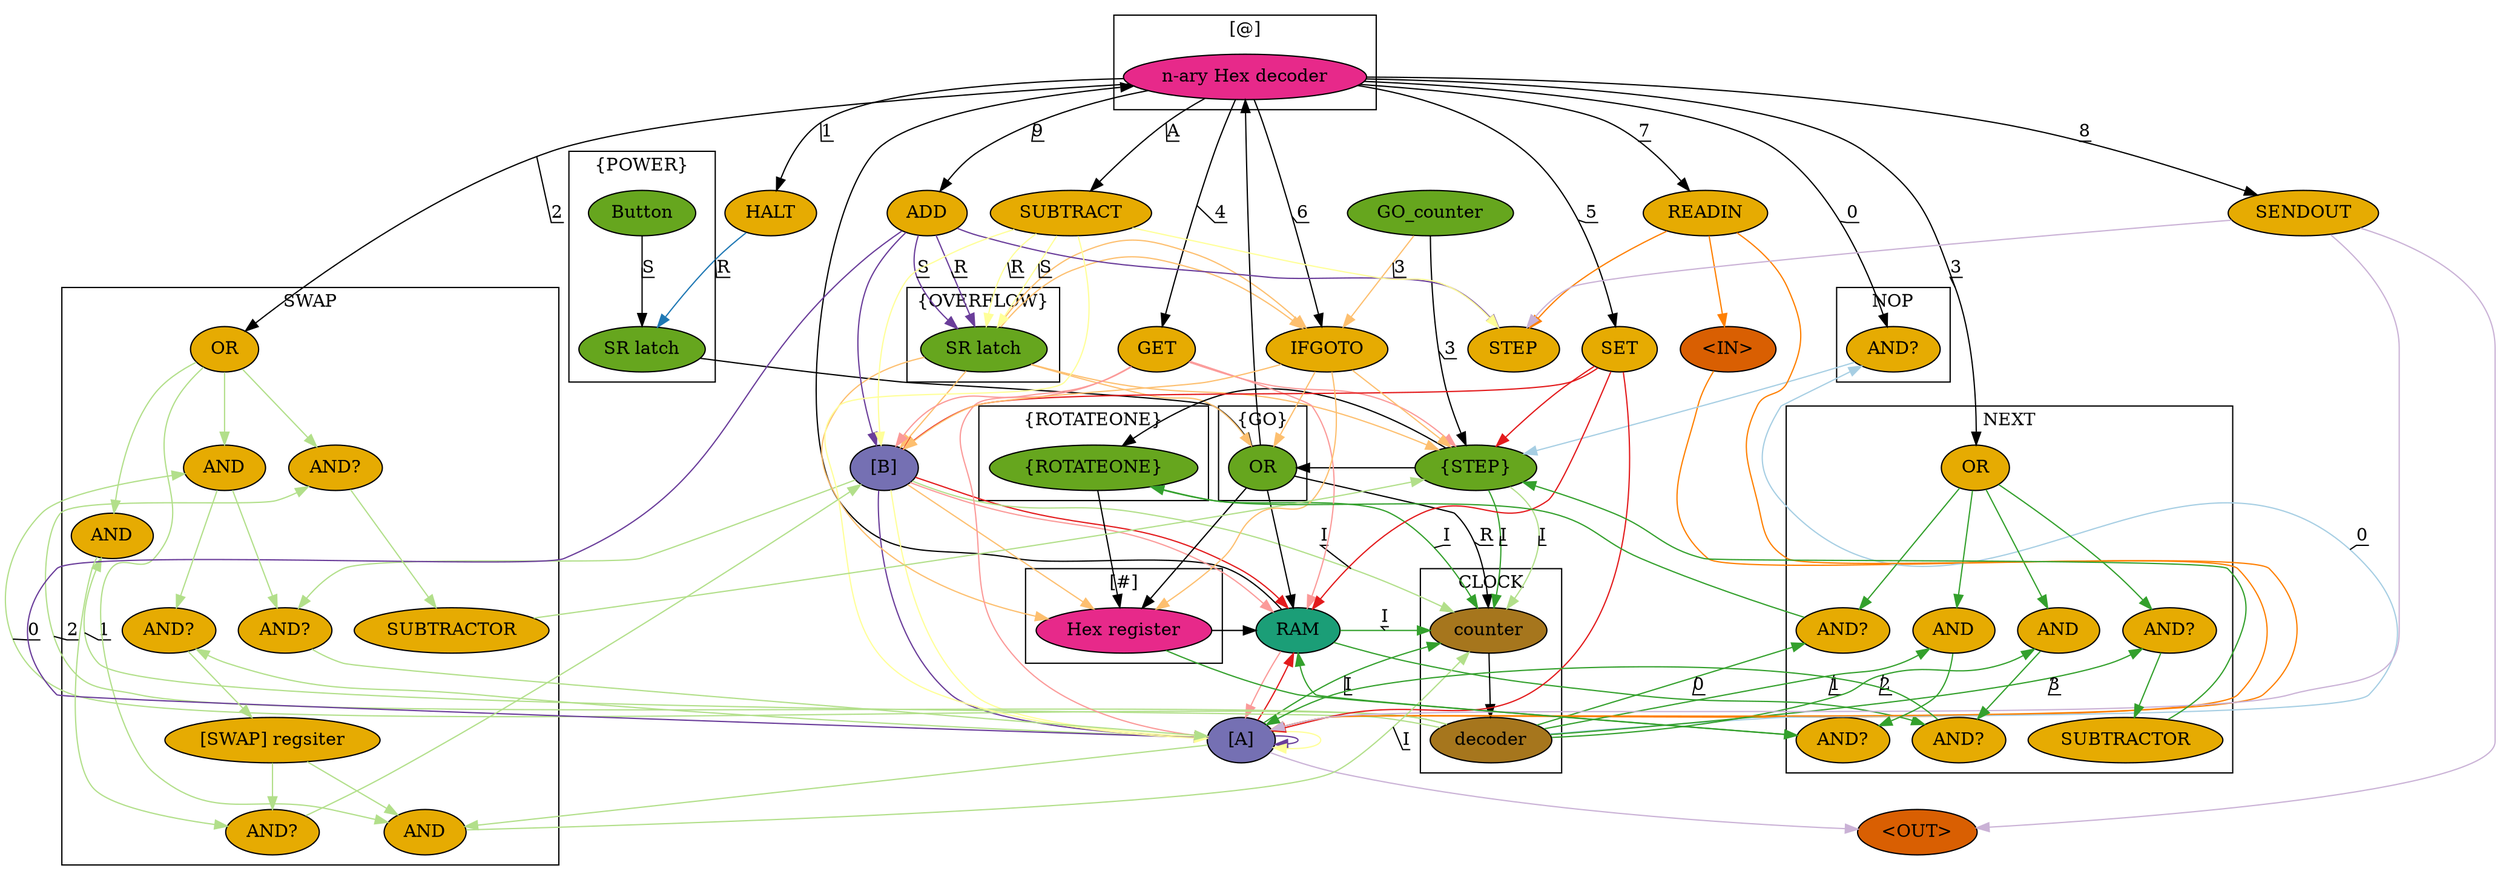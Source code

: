 digraph ocm5Logic {
    compound=true

    edge [ decorate = true ]
    node [
        style = filled
        colorscheme=dark28
    ]
    RAM [ fillcolor = 1 ]
    node [ fillcolor = 2 ]
    "<IN>"
    "<OUT>"
    node [ fillcolor = 3 ]
    "[A]"
    "[B]"
    node [ fillcolor = 4 ]
    subgraph "cluster@"{
        label = "[@]"
        "[@]" [ label = "n-ary Hex decoder" ]
    }
    subgraph "cluster#"{
        label = "[#]"
        "[#]" [ label = "Hex register" ]
    }
    node [ fillcolor = 5 ]
    subgraph "clusterPOWER"{
        label = "{POWER}"
        powerLever [ label = Button ]
        "{POWER}" [ label = "SR latch" ]
        powerLever -> "{POWER}" [ label = S ]
    }

    subgraph "clusterOVERFLOW"{
        label = "{OVERFLOW}"
        "{OVERFLOW}" [ label = "SR latch" ]
    }

    subgraph "clusterGO"{
        label = "{GO}"
        "{GO}" [ label = OR ]
    }
    "{POWER}" -> "{GO}"
    "{GO}" -> {
        "[#]"
        "[@]"
    }
    "[#]" -> RAM -> "[@]"
    "{GO}" -> RAM

    subgraph "clusterROTATEONE"{
        label = "{ROTATEONE}"
        "{ROTATEONE}"
    }
    "{ROTATEONE}" -> "[#]"

    "{STEP}" -> { "{ROTATEONE}"; "{GO}" }
    GO_counter -> "{STEP}" [ label = "3" ]
    node [ fillcolor = 7 ]
    subgraph "clusterClock"{
        label = "CLOCK"
        CLOCK [ label = "counter" ]
        CLOCK_decoder [ label = "decoder" ]
        CLOCK -> CLOCK_decoder
        "{GO}" -> CLOCK [ label = R ]
    }
    node [ fillcolor = 6 ]
    "[@]" -> NOP [ label = 0 ]
    "[@]" -> HALT [ label = 1 ]
    "[@]" -> SWAP [ label = 2 ]
    "[@]" -> NEXT [ label = 3 ]
    "[@]" -> GET [ label = 4 ]
    "[@]" -> SET [ label = 5 ]
    "[@]" -> IFGOTO [ label = 6 ]
    "[@]" -> READIN [ label = 7 ]
    "[@]" -> SENDOUT [ label = 8 ]
    "[@]" -> ADD [ label = 9 ]
    "[@]" -> SUBTRACT [ label = A ]

    edge [colorscheme=paired12]
    edge [ color = 1 ]
    subgraph "clusterNOP" {
        label = NOP
        NOP [ label = "AND?" ]
    }
    NOP -> "{STEP}"
    CLOCK_decoder -> NOP [ label = 0 ]
    
    edge [ color = 2 ]
    HALT -> "{POWER}" [ label = "R" ]
    
    edge [ color = 3 ]
    subgraph "clusterSWAP"{
        label =  SWAP
        SWAP [ label = OR ]
        SWAP_tmp [ label = "[SWAP] regsiter" ]
        SWAP_STEP1 [ label = AND ]
        SWAP_STEP1_GATE1 [ label = "AND?" ]
        SWAP_STEP1_GATE2 [ label = "AND?" ]
        SWAP_STEP1_AND [ label = AND ]
        SWAP_STEP2 [ label = AND ]
        SWAP_STEP2_GATE1 [ label = "AND?" ]
        SWAP_STEP3_GATE [ label = "AND?" ]
        SWAP_STEP3_DECODE [ label = SUBTRACTOR ]
    }
    CLOCK_decoder -> SWAP_STEP1 [ label = 0 ]
    CLOCK_decoder -> SWAP_STEP2 [ label = 1 ]
    CLOCK_decoder -> SWAP_STEP3_GATE [ label = 2 ]
    SWAP -> {
        SWAP_STEP1; SWAP_STEP1_AND
        SWAP_STEP2
        SWAP_STEP3_GATE
    }
    SWAP_STEP1 -> {
        SWAP_STEP1_GATE1
        SWAP_STEP1_GATE2
    }
    "[A]" -> SWAP_STEP1_GATE1 -> SWAP_tmp -> SWAP_STEP1_AND
    "[B]" -> SWAP_STEP1_GATE2 -> "[A]" -> SWAP_STEP1_AND
    SWAP_STEP1_AND -> CLOCK [ label = I ] # TODO needs an SR latch
    SWAP_STEP2 -> SWAP_STEP2_GATE1
    SWAP_tmp -> SWAP_STEP2_GATE1 -> "[B]"
    "[B]" -> CLOCK [ label = I ]
    SWAP_STEP3_GATE -> SWAP_STEP3_DECODE
    SWAP_STEP3_DECODE -> "{STEP}"
    "{STEP}" -> CLOCK [ label = I ]
    
    edge [ color = 4 ]
    subgraph "clusterNEXT"{
        label = NEXT
        NEXT [ label = OR ]
        NEXT_STEP1_GATE [ label = "AND?" ]
        NEXT_STEP2 [ label = AND ]
        NEXT_STEP2_GATE [ label = "AND?" ]
        NEXT_STEP3 [ label = AND ]
        NEXT_STEP3_GATE [ label = "AND?" ]
        NEXT_STEP4_GATE [ label = "AND?" ]
        NEXT_STEP4_DECODE [ label = SUBTRACTOR ]
    }
    CLOCK_decoder -> NEXT_STEP1_GATE [ label = 0 ]
    CLOCK_decoder -> NEXT_STEP2 [ label = 1 ]
    CLOCK_decoder -> NEXT_STEP3 [ label = 2 ]
    CLOCK_decoder -> NEXT_STEP4_GATE [ label = 3 ]
    NEXT -> {
        NEXT_STEP1_GATE
        NEXT_STEP2
        NEXT_STEP3
        NEXT_STEP4_GATE
    }
    NEXT_STEP1_GATE -> "{ROTATEONE}"
    "{ROTATEONE}" -> CLOCK [ label = I ]
    NEXT_STEP2 -> NEXT_STEP2_GATE
    "[#]" -> NEXT_STEP2_GATE -> RAM
    RAM -> CLOCK [ label = I ]
    NEXT_STEP3 -> NEXT_STEP3_GATE
    RAM -> NEXT_STEP3_GATE -> "[A]"
    "[A]" -> CLOCK [ label = I ]
    NEXT_STEP4_GATE -> NEXT_STEP4_DECODE
    NEXT_STEP4_DECODE -> "{STEP}"
    "{STEP}" -> CLOCK [ label = I ]
    
    edge [ color = 5 ]
    GET -> {
        "[B]" -> RAM -> "[A]"
    }
    GET -> "{STEP}"
    
    edge [ color = 6 ]
    SET -> {
        { "[B]"; "[A]" } -> RAM
    }
    SET -> "{STEP}"
    
    edge [ color = 7 ]
    "{OVERFLOW}" -> {
        IFGOTO -> { "[B]" -> "[#]" }
        IFGOTO -> "{GO}"
    }
    GO_counter -> IFGOTO [ label = "3" ]
    "{OVERFLOW}" -> {
        IFGOTO -> "{STEP}"
    }
    
    edge [ color = 8 ]
    READIN -> {
        "<IN>" -> "[A]" 
    }
    READIN -> STEP

    edge [ color = 9 ]
    SENDOUT -> {
        "[A]" -> "<OUT>"
    }
    SENDOUT -> STEP

    edge [ color = 10 ]
    ADD -> {
        { "[A]"; "[B]" } -> "[A]"
    }
    ADD -> "{OVERFLOW}" [ label = S ]
    ADD -> "{OVERFLOW}" [ label = R ]
    ADD -> STEP

    edge [ color = 11 ]
    SUBTRACT -> {
        { "[A]"; "[B]" } -> "[A]"
    }
    SUBTRACT -> "{OVERFLOW}" [ label = S ]
    SUBTRACT -> "{OVERFLOW}" [ label = R ]
    SUBTRACT -> STEP
}
